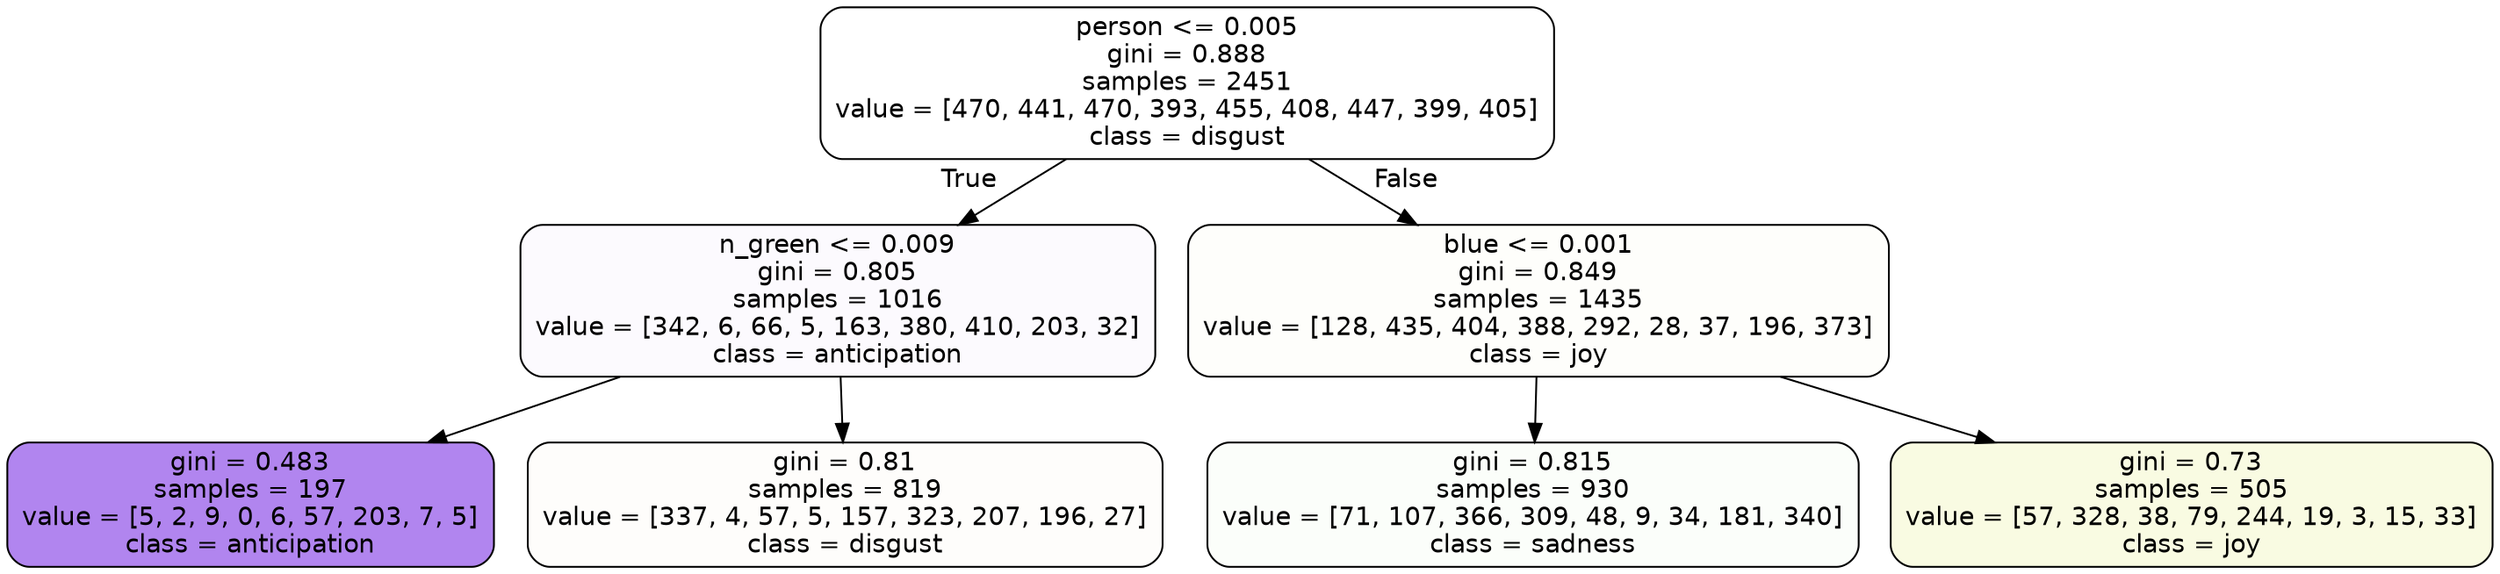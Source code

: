 digraph Tree {
node [shape=box, style="filled, rounded", color="black", fontname=helvetica] ;
edge [fontname=helvetica] ;
0 [label="person <= 0.005\ngini = 0.888\nsamples = 2451\nvalue = [470, 441, 470, 393, 455, 408, 447, 399, 405]\nclass = disgust", fillcolor="#e5813900"] ;
1 [label="n_green <= 0.009\ngini = 0.805\nsamples = 1016\nvalue = [342, 6, 66, 5, 163, 380, 410, 203, 32]\nclass = anticipation", fillcolor="#8139e506"] ;
0 -> 1 [labeldistance=2.5, labelangle=45, headlabel="True"] ;
2 [label="gini = 0.483\nsamples = 197\nvalue = [5, 2, 9, 0, 6, 57, 203, 7, 5]\nclass = anticipation", fillcolor="#8139e59d"] ;
1 -> 2 ;
3 [label="gini = 0.81\nsamples = 819\nvalue = [337, 4, 57, 5, 157, 323, 207, 196, 27]\nclass = disgust", fillcolor="#e5813904"] ;
1 -> 3 ;
4 [label="blue <= 0.001\ngini = 0.849\nsamples = 1435\nvalue = [128, 435, 404, 388, 292, 28, 37, 196, 373]\nclass = joy", fillcolor="#d7e53904"] ;
0 -> 4 [labeldistance=2.5, labelangle=-45, headlabel="False"] ;
5 [label="gini = 0.815\nsamples = 930\nvalue = [71, 107, 366, 309, 48, 9, 34, 181, 340]\nclass = sadness", fillcolor="#64e53906"] ;
4 -> 5 ;
6 [label="gini = 0.73\nsamples = 505\nvalue = [57, 328, 38, 79, 244, 19, 3, 15, 33]\nclass = joy", fillcolor="#d7e53925"] ;
4 -> 6 ;
}